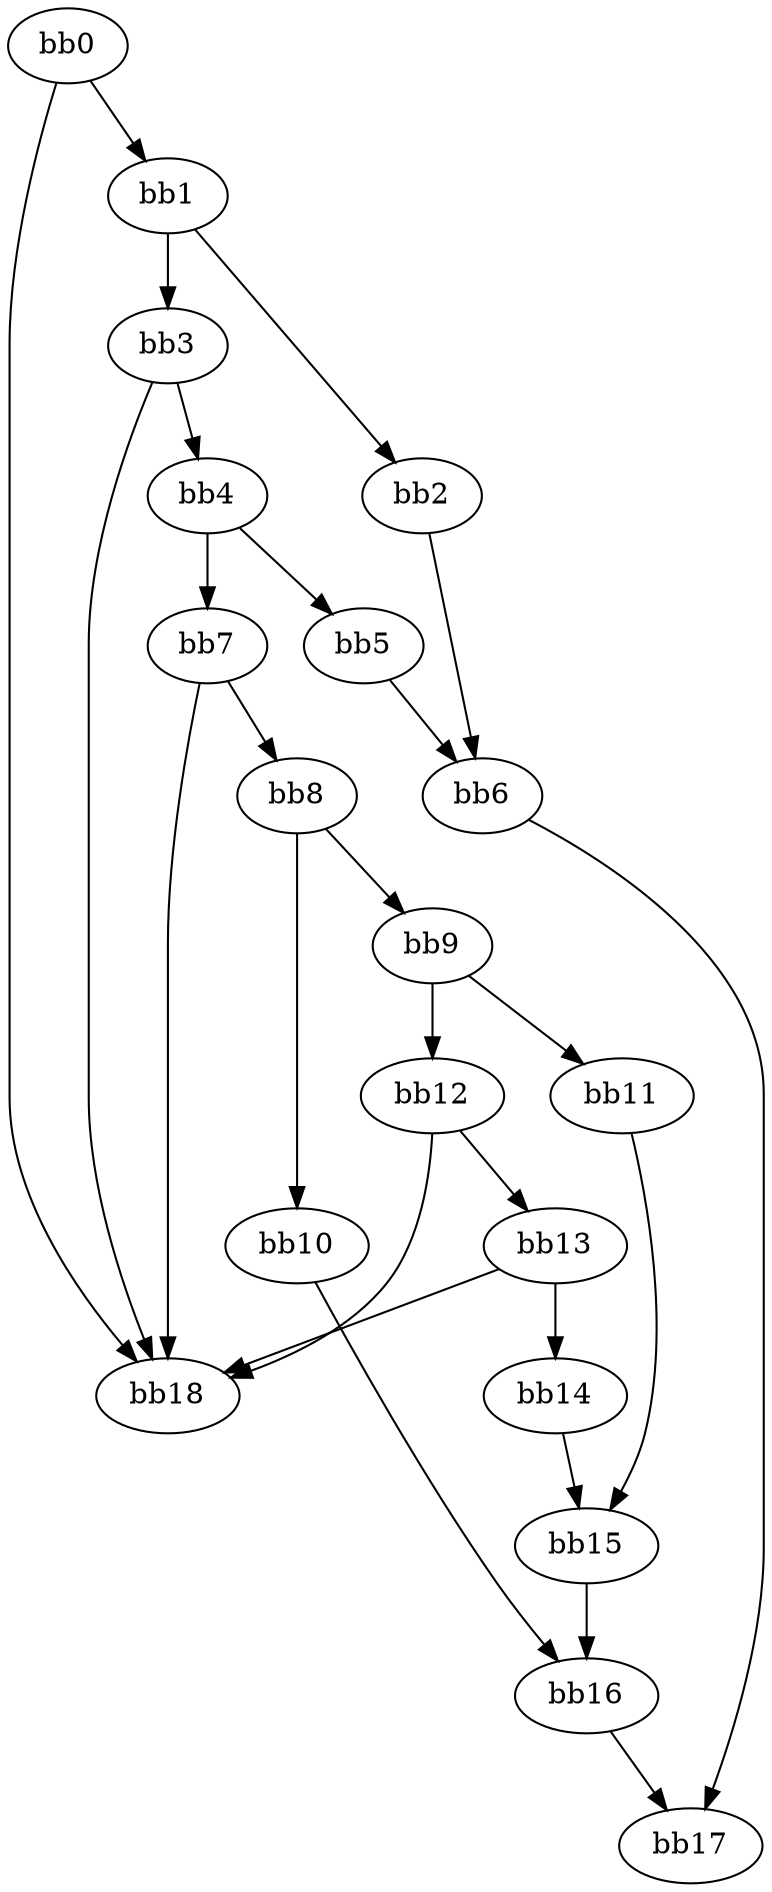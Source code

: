digraph {
    0 [ label = "bb0\l" ]
    1 [ label = "bb1\l" ]
    2 [ label = "bb2\l" ]
    3 [ label = "bb3\l" ]
    4 [ label = "bb4\l" ]
    5 [ label = "bb5\l" ]
    6 [ label = "bb6\l" ]
    7 [ label = "bb7\l" ]
    8 [ label = "bb8\l" ]
    9 [ label = "bb9\l" ]
    10 [ label = "bb10\l" ]
    11 [ label = "bb11\l" ]
    12 [ label = "bb12\l" ]
    13 [ label = "bb13\l" ]
    14 [ label = "bb14\l" ]
    15 [ label = "bb15\l" ]
    16 [ label = "bb16\l" ]
    17 [ label = "bb17\l" ]
    18 [ label = "bb18\l" ]
    0 -> 1 [ ]
    0 -> 18 [ ]
    1 -> 2 [ ]
    1 -> 3 [ ]
    2 -> 6 [ ]
    3 -> 4 [ ]
    3 -> 18 [ ]
    4 -> 5 [ ]
    4 -> 7 [ ]
    5 -> 6 [ ]
    6 -> 17 [ ]
    7 -> 8 [ ]
    7 -> 18 [ ]
    8 -> 9 [ ]
    8 -> 10 [ ]
    9 -> 11 [ ]
    9 -> 12 [ ]
    10 -> 16 [ ]
    11 -> 15 [ ]
    12 -> 13 [ ]
    12 -> 18 [ ]
    13 -> 14 [ ]
    13 -> 18 [ ]
    14 -> 15 [ ]
    15 -> 16 [ ]
    16 -> 17 [ ]
}


